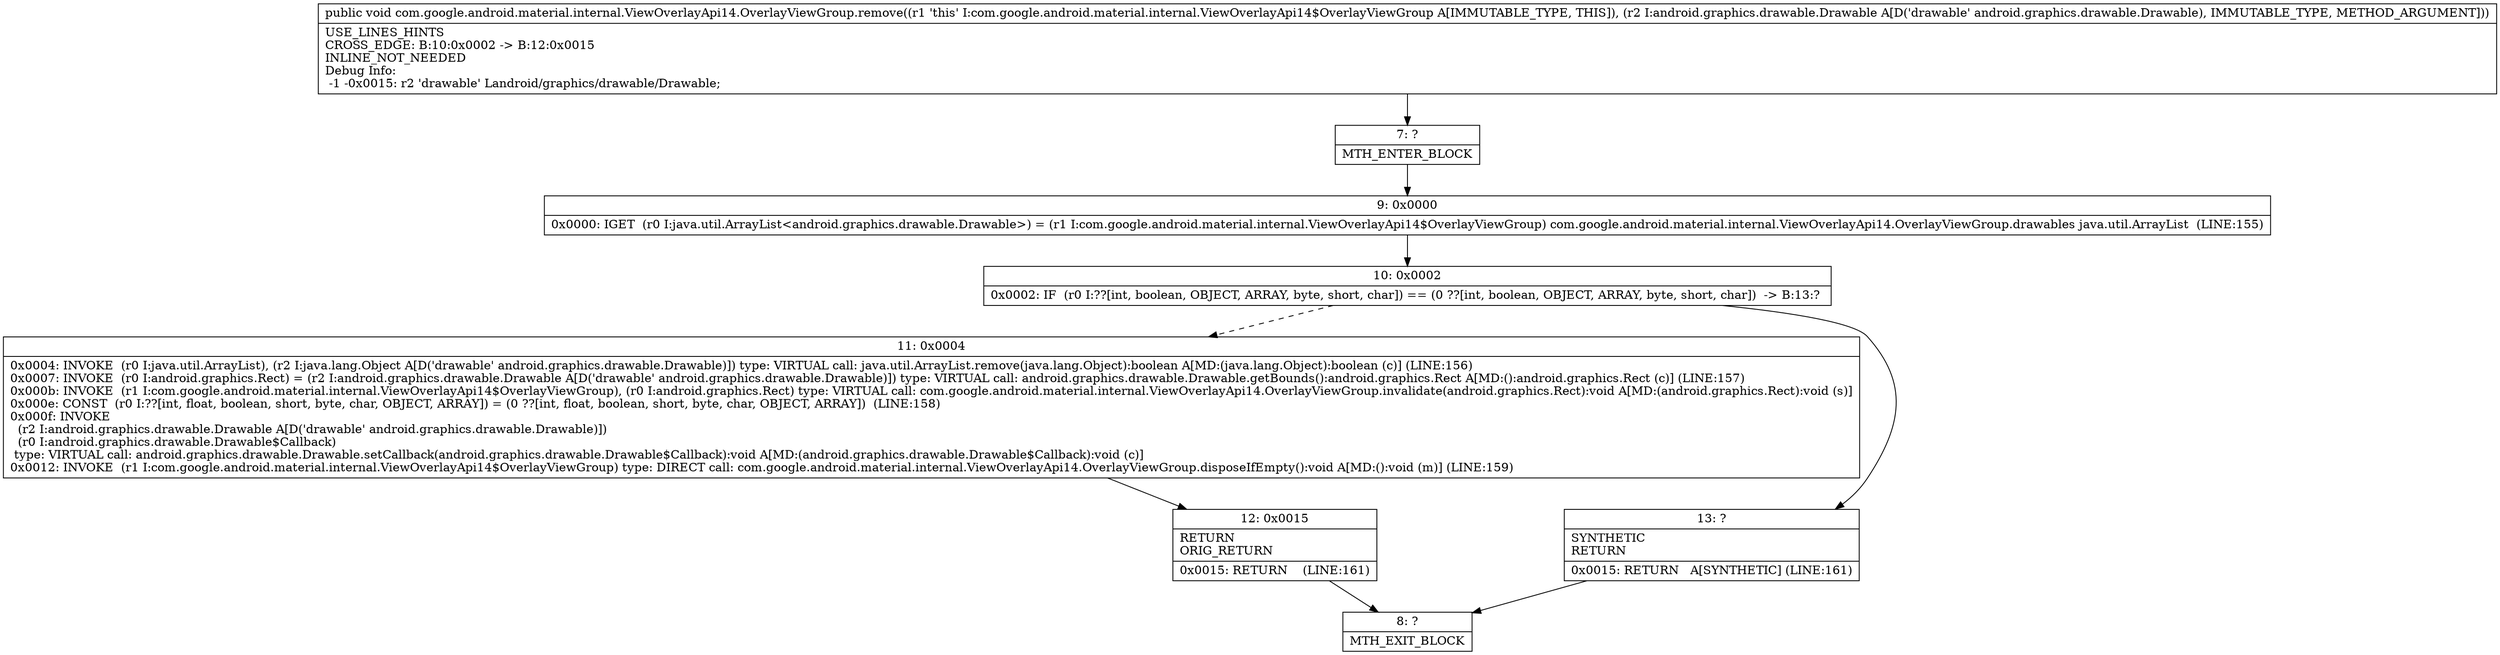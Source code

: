 digraph "CFG forcom.google.android.material.internal.ViewOverlayApi14.OverlayViewGroup.remove(Landroid\/graphics\/drawable\/Drawable;)V" {
Node_7 [shape=record,label="{7\:\ ?|MTH_ENTER_BLOCK\l}"];
Node_9 [shape=record,label="{9\:\ 0x0000|0x0000: IGET  (r0 I:java.util.ArrayList\<android.graphics.drawable.Drawable\>) = (r1 I:com.google.android.material.internal.ViewOverlayApi14$OverlayViewGroup) com.google.android.material.internal.ViewOverlayApi14.OverlayViewGroup.drawables java.util.ArrayList  (LINE:155)\l}"];
Node_10 [shape=record,label="{10\:\ 0x0002|0x0002: IF  (r0 I:??[int, boolean, OBJECT, ARRAY, byte, short, char]) == (0 ??[int, boolean, OBJECT, ARRAY, byte, short, char])  \-\> B:13:? \l}"];
Node_11 [shape=record,label="{11\:\ 0x0004|0x0004: INVOKE  (r0 I:java.util.ArrayList), (r2 I:java.lang.Object A[D('drawable' android.graphics.drawable.Drawable)]) type: VIRTUAL call: java.util.ArrayList.remove(java.lang.Object):boolean A[MD:(java.lang.Object):boolean (c)] (LINE:156)\l0x0007: INVOKE  (r0 I:android.graphics.Rect) = (r2 I:android.graphics.drawable.Drawable A[D('drawable' android.graphics.drawable.Drawable)]) type: VIRTUAL call: android.graphics.drawable.Drawable.getBounds():android.graphics.Rect A[MD:():android.graphics.Rect (c)] (LINE:157)\l0x000b: INVOKE  (r1 I:com.google.android.material.internal.ViewOverlayApi14$OverlayViewGroup), (r0 I:android.graphics.Rect) type: VIRTUAL call: com.google.android.material.internal.ViewOverlayApi14.OverlayViewGroup.invalidate(android.graphics.Rect):void A[MD:(android.graphics.Rect):void (s)]\l0x000e: CONST  (r0 I:??[int, float, boolean, short, byte, char, OBJECT, ARRAY]) = (0 ??[int, float, boolean, short, byte, char, OBJECT, ARRAY])  (LINE:158)\l0x000f: INVOKE  \l  (r2 I:android.graphics.drawable.Drawable A[D('drawable' android.graphics.drawable.Drawable)])\l  (r0 I:android.graphics.drawable.Drawable$Callback)\l type: VIRTUAL call: android.graphics.drawable.Drawable.setCallback(android.graphics.drawable.Drawable$Callback):void A[MD:(android.graphics.drawable.Drawable$Callback):void (c)]\l0x0012: INVOKE  (r1 I:com.google.android.material.internal.ViewOverlayApi14$OverlayViewGroup) type: DIRECT call: com.google.android.material.internal.ViewOverlayApi14.OverlayViewGroup.disposeIfEmpty():void A[MD:():void (m)] (LINE:159)\l}"];
Node_12 [shape=record,label="{12\:\ 0x0015|RETURN\lORIG_RETURN\l|0x0015: RETURN    (LINE:161)\l}"];
Node_8 [shape=record,label="{8\:\ ?|MTH_EXIT_BLOCK\l}"];
Node_13 [shape=record,label="{13\:\ ?|SYNTHETIC\lRETURN\l|0x0015: RETURN   A[SYNTHETIC] (LINE:161)\l}"];
MethodNode[shape=record,label="{public void com.google.android.material.internal.ViewOverlayApi14.OverlayViewGroup.remove((r1 'this' I:com.google.android.material.internal.ViewOverlayApi14$OverlayViewGroup A[IMMUTABLE_TYPE, THIS]), (r2 I:android.graphics.drawable.Drawable A[D('drawable' android.graphics.drawable.Drawable), IMMUTABLE_TYPE, METHOD_ARGUMENT]))  | USE_LINES_HINTS\lCROSS_EDGE: B:10:0x0002 \-\> B:12:0x0015\lINLINE_NOT_NEEDED\lDebug Info:\l  \-1 \-0x0015: r2 'drawable' Landroid\/graphics\/drawable\/Drawable;\l}"];
MethodNode -> Node_7;Node_7 -> Node_9;
Node_9 -> Node_10;
Node_10 -> Node_11[style=dashed];
Node_10 -> Node_13;
Node_11 -> Node_12;
Node_12 -> Node_8;
Node_13 -> Node_8;
}

